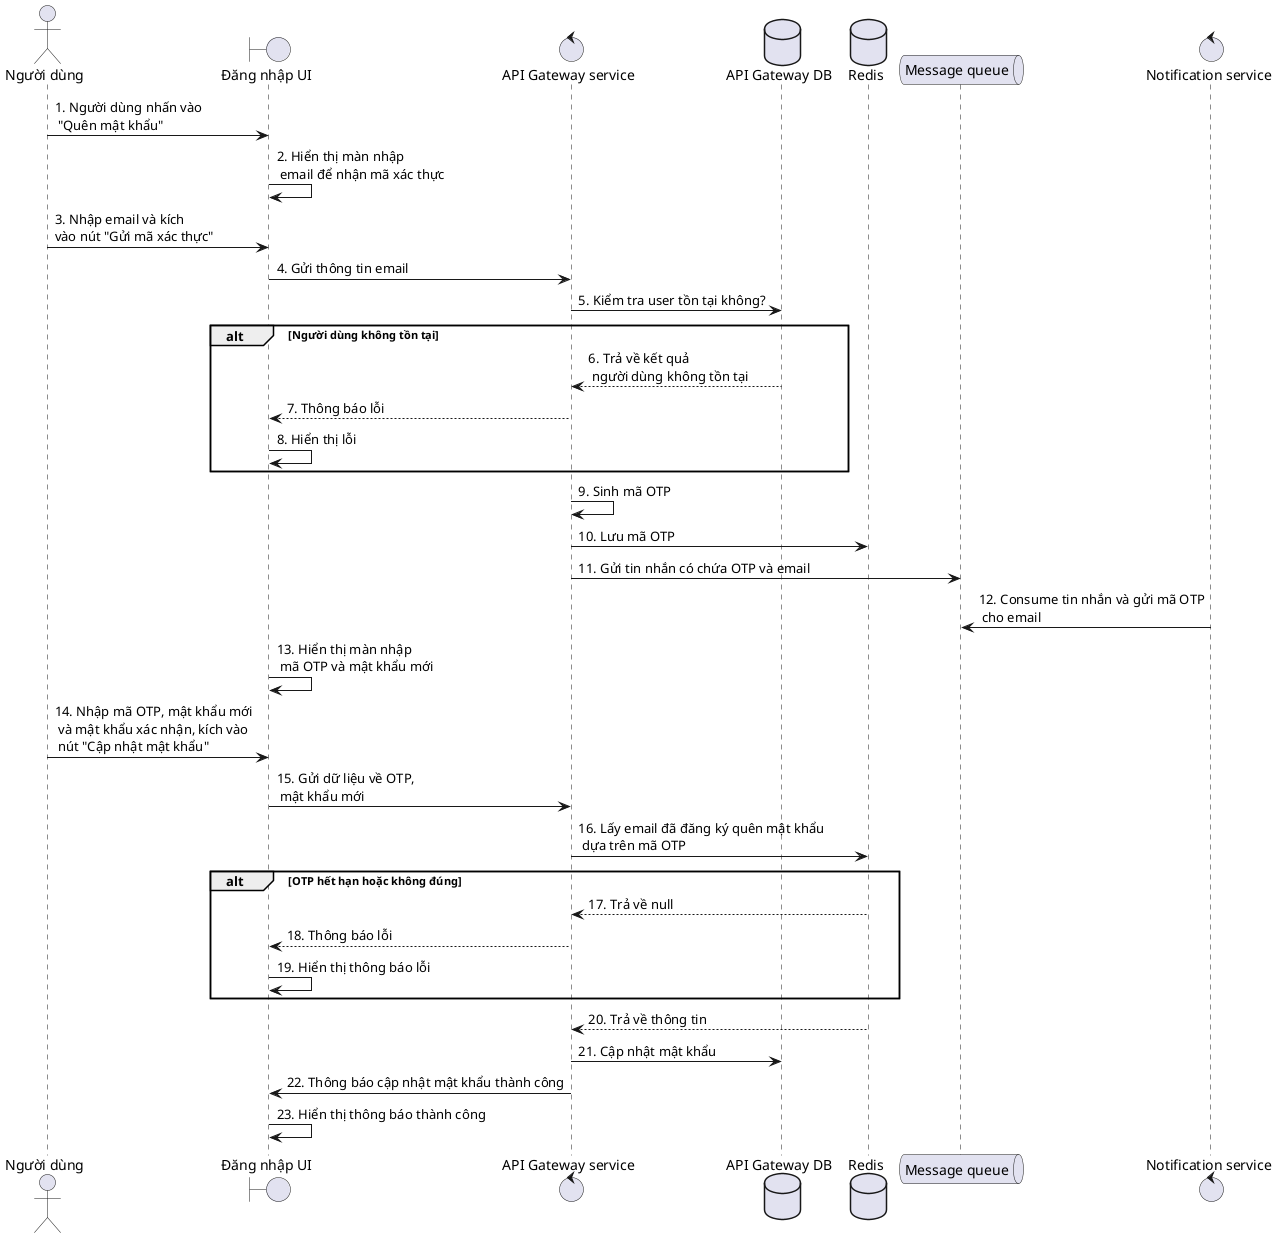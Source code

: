 @startuml

actor "Người dùng" as kh
boundary "Đăng nhập UI" as ui
control "API Gateway service" as service
database "API Gateway DB" as db
database "Redis" as redis
queue "Message queue" as msgqueue
control "Notification service" as notiservice

kh -> ui: 1. Người dùng nhấn vào\n "Quên mật khẩu"
ui -> ui: 2. Hiển thị màn nhập\n email để nhận mã xác thực
kh -> ui: 3. Nhập email và kích \nvào nút "Gửi mã xác thực"
ui -> service: 4. Gửi thông tin email
service -> db: 5. Kiểm tra user tồn tại không?

alt Người dùng không tồn tại
    db --> service: 6. Trả về kết quả\n người dùng không tồn tại
    service --> ui: 7. Thông báo lỗi
    ui -> ui: 8. Hiển thị lỗi
end

service -> service: 9. Sinh mã OTP
service -> redis: 10. Lưu mã OTP
service -> msgqueue: 11. Gửi tin nhắn có chứa OTP và email

notiservice -> msgqueue: 12. Consume tin nhắn và gửi mã OTP\n cho email

ui -> ui: 13. Hiển thị màn nhập\n mã OTP và mật khẩu mới
kh -> ui: 14. Nhập mã OTP, mật khẩu mới\n và mật khẩu xác nhận, kích vào\n nút "Cập nhật mật khẩu"
ui -> service: 15. Gửi dữ liệu về OTP,\n mật khẩu mới

service -> redis: 16. Lấy email đã đăng ký quên mật khẩu\n dựa trên mã OTP

alt OTP hết hạn hoặc không đúng
    redis --> service: 17. Trả về null
    service --> ui: 18. Thông báo lỗi
    ui -> ui: 19. Hiển thị thông báo lỗi
end

redis --> service: 20. Trả về thông tin
service -> db: 21. Cập nhật mật khẩu
service -> ui: 22. Thông báo cập nhật mật khẩu thành công
ui -> ui: 23. Hiển thị thông báo thành công

@enduml
